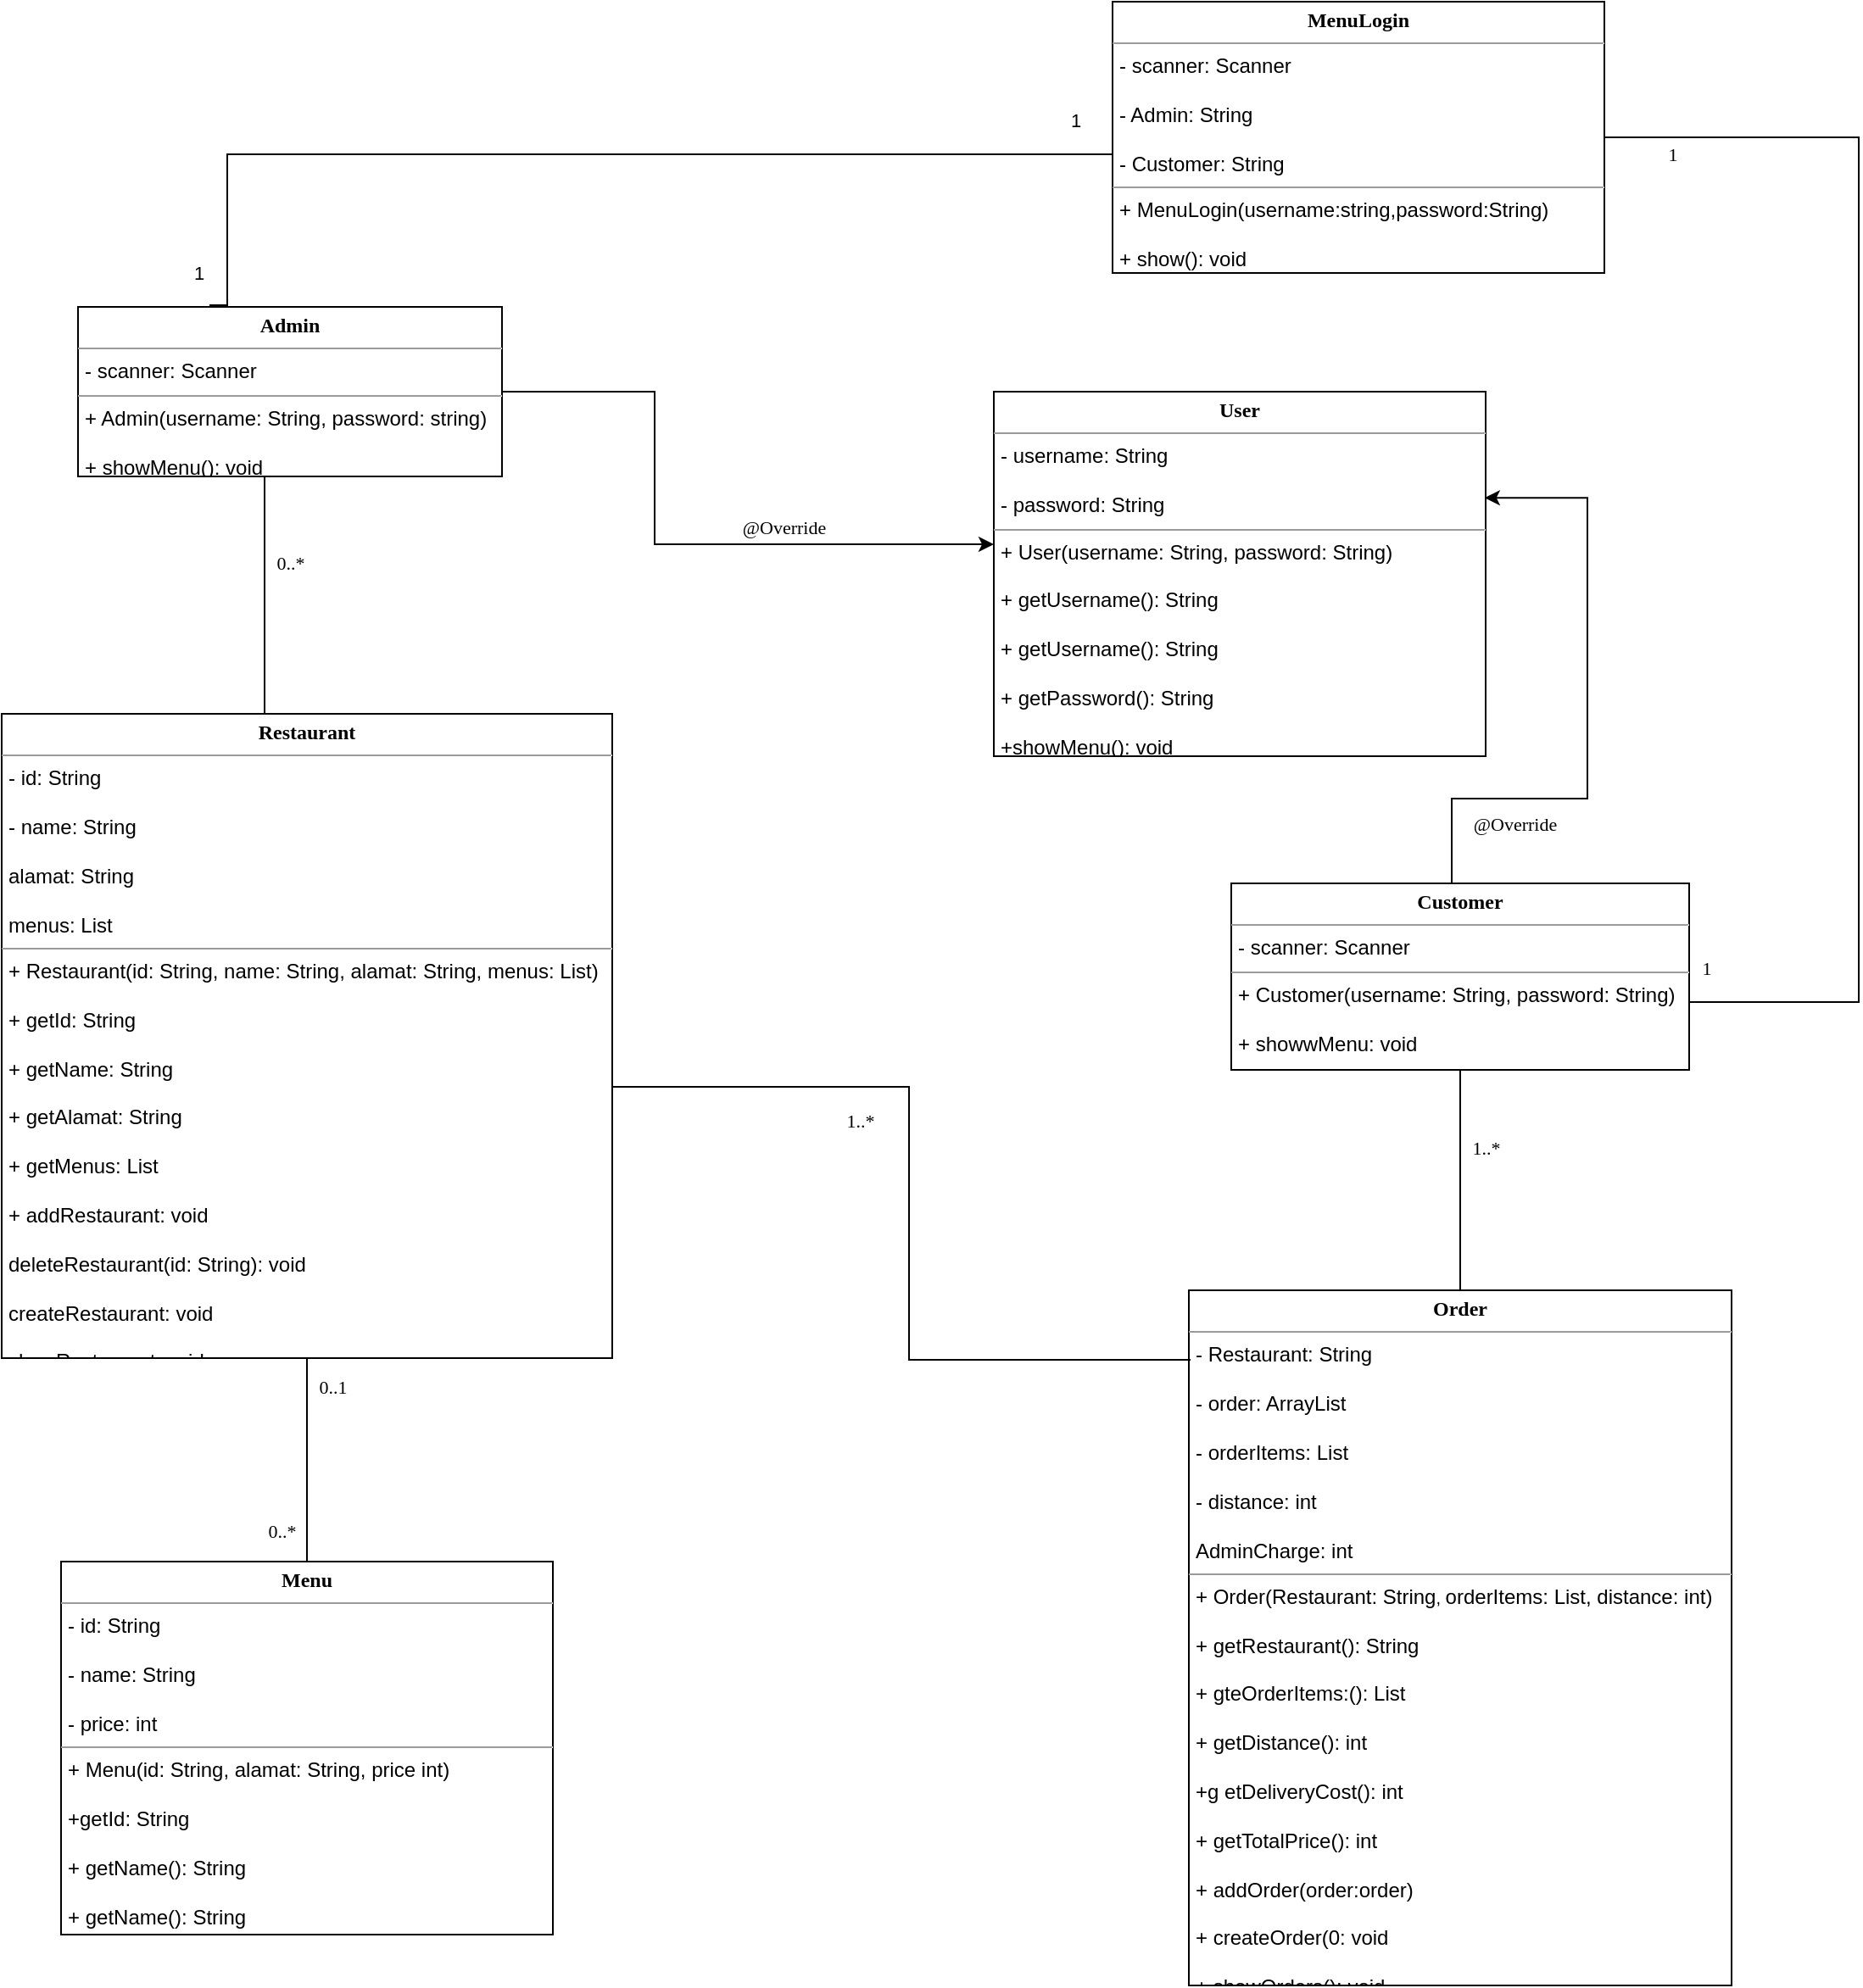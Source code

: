 <mxfile version="13.9.9" type="device"><diagram id="aA2SKbdTmNOLa7xln6aG" name="Page-1"><mxGraphModel dx="2557" dy="2073" grid="1" gridSize="10" guides="1" tooltips="1" connect="1" arrows="1" fold="1" page="1" pageScale="1" pageWidth="850" pageHeight="1100" math="0" shadow="0"><root><mxCell id="0"/><mxCell id="1" parent="0"/><mxCell id="9breC91t1uTX0Ehm8HmZ-16" style="edgeStyle=orthogonalEdgeStyle;rounded=0;orthogonalLoop=1;jettySize=auto;html=1;entryX=0.31;entryY=-0.01;entryDx=0;entryDy=0;entryPerimeter=0;endArrow=none;endFill=0;" edge="1" parent="1" source="9breC91t1uTX0Ehm8HmZ-1" target="9breC91t1uTX0Ehm8HmZ-10"><mxGeometry relative="1" as="geometry"><Array as="points"><mxPoint x="-302" y="10"/><mxPoint x="-302" y="99"/></Array></mxGeometry></mxCell><mxCell id="9breC91t1uTX0Ehm8HmZ-25" value="1" style="edgeLabel;html=1;align=center;verticalAlign=middle;resizable=0;points=[];" vertex="1" connectable="0" parent="9breC91t1uTX0Ehm8HmZ-16"><mxGeometry x="-0.882" y="-3" relative="1" as="geometry"><mxPoint x="14.14" y="-17.03" as="offset"/></mxGeometry></mxCell><mxCell id="9breC91t1uTX0Ehm8HmZ-26" value="1" style="edgeLabel;html=1;align=center;verticalAlign=middle;resizable=0;points=[];" vertex="1" connectable="0" parent="9breC91t1uTX0Ehm8HmZ-16"><mxGeometry x="0.905" y="1" relative="1" as="geometry"><mxPoint x="-18.5" as="offset"/></mxGeometry></mxCell><mxCell id="9breC91t1uTX0Ehm8HmZ-21" style="edgeStyle=orthogonalEdgeStyle;rounded=0;orthogonalLoop=1;jettySize=auto;html=1;endArrow=none;endFill=0;entryX=1;entryY=0.5;entryDx=0;entryDy=0;" edge="1" parent="1" source="9breC91t1uTX0Ehm8HmZ-1" target="9breC91t1uTX0Ehm8HmZ-8"><mxGeometry relative="1" as="geometry"><mxPoint x="680" y="510" as="targetPoint"/><Array as="points"><mxPoint x="660"/><mxPoint x="660" y="510"/><mxPoint x="560" y="510"/></Array></mxGeometry></mxCell><mxCell id="9breC91t1uTX0Ehm8HmZ-28" value="1" style="edgeLabel;html=1;align=center;verticalAlign=middle;resizable=0;points=[];fontFamily=Times New Roman;" vertex="1" connectable="0" parent="9breC91t1uTX0Ehm8HmZ-21"><mxGeometry x="-0.883" y="1" relative="1" as="geometry"><mxPoint x="-5.52" y="11" as="offset"/></mxGeometry></mxCell><mxCell id="9breC91t1uTX0Ehm8HmZ-37" value="1" style="edgeLabel;html=1;align=center;verticalAlign=middle;resizable=0;points=[];fontFamily=Times New Roman;" vertex="1" connectable="0" parent="9breC91t1uTX0Ehm8HmZ-21"><mxGeometry x="0.895" y="3" relative="1" as="geometry"><mxPoint x="-16" y="-23" as="offset"/></mxGeometry></mxCell><mxCell id="9breC91t1uTX0Ehm8HmZ-1" value="&lt;p style=&quot;margin: 0px ; margin-top: 4px ; text-align: center&quot;&gt;&lt;font face=&quot;Times New Roman&quot;&gt;&lt;b&gt;MenuLogin&lt;/b&gt;&lt;/font&gt;&lt;/p&gt;&lt;hr size=&quot;1&quot;&gt;&lt;p style=&quot;margin: 0px ; margin-left: 4px&quot;&gt;- scanner: Scanner&lt;/p&gt;&lt;p style=&quot;margin: 0px ; margin-left: 4px&quot;&gt;&lt;br&gt;- Admin: String&lt;/p&gt;&lt;p style=&quot;margin: 0px ; margin-left: 4px&quot;&gt;&lt;br&gt;&lt;/p&gt;&lt;p style=&quot;margin: 0px ; margin-left: 4px&quot;&gt;- Customer: String&lt;/p&gt;&lt;hr size=&quot;1&quot;&gt;&lt;p style=&quot;margin: 0px ; margin-left: 4px&quot;&gt;+ MenuLogin(username:string,password:String)&lt;/p&gt;&lt;p style=&quot;margin: 0px ; margin-left: 4px&quot;&gt;&lt;br&gt;+ show(): void&lt;/p&gt;" style="verticalAlign=top;align=left;overflow=fill;fontSize=12;fontFamily=Helvetica;html=1;" vertex="1" parent="1"><mxGeometry x="220" y="-80" width="290" height="160" as="geometry"/></mxCell><mxCell id="9breC91t1uTX0Ehm8HmZ-22" style="edgeStyle=orthogonalEdgeStyle;rounded=0;orthogonalLoop=1;jettySize=auto;html=1;entryX=0.5;entryY=1;entryDx=0;entryDy=0;endArrow=none;endFill=0;" edge="1" parent="1" source="9breC91t1uTX0Ehm8HmZ-6" target="9breC91t1uTX0Ehm8HmZ-11"><mxGeometry relative="1" as="geometry"/></mxCell><mxCell id="9breC91t1uTX0Ehm8HmZ-33" value="0..1" style="edgeLabel;html=1;align=center;verticalAlign=middle;resizable=0;points=[];fontFamily=Times New Roman;" vertex="1" connectable="0" parent="9breC91t1uTX0Ehm8HmZ-22"><mxGeometry x="0.718" y="1" relative="1" as="geometry"><mxPoint x="16" as="offset"/></mxGeometry></mxCell><mxCell id="9breC91t1uTX0Ehm8HmZ-34" value="0..*" style="edgeLabel;html=1;align=center;verticalAlign=middle;resizable=0;points=[];fontFamily=Times New Roman;" vertex="1" connectable="0" parent="9breC91t1uTX0Ehm8HmZ-22"><mxGeometry x="-0.697" relative="1" as="geometry"><mxPoint x="-15" as="offset"/></mxGeometry></mxCell><mxCell id="9breC91t1uTX0Ehm8HmZ-6" value="&lt;p style=&quot;margin: 0px ; margin-top: 4px ; text-align: center&quot;&gt;&lt;font face=&quot;Times New Roman&quot;&gt;&lt;b&gt;Menu&lt;/b&gt;&lt;/font&gt;&lt;/p&gt;&lt;hr size=&quot;1&quot;&gt;&lt;p style=&quot;margin: 0px ; margin-left: 4px&quot;&gt;- id: String&lt;br&gt;&lt;/p&gt;&lt;p style=&quot;margin: 0px ; margin-left: 4px&quot;&gt;&lt;br&gt;&lt;/p&gt;&lt;p style=&quot;margin: 0px ; margin-left: 4px&quot;&gt;- name: String&lt;/p&gt;&lt;p style=&quot;margin: 0px ; margin-left: 4px&quot;&gt;&lt;br&gt;&lt;/p&gt;&lt;p style=&quot;margin: 0px ; margin-left: 4px&quot;&gt;- price: int&lt;/p&gt;&lt;hr size=&quot;1&quot;&gt;&lt;p style=&quot;margin: 0px ; margin-left: 4px&quot;&gt;+ Menu(id: String, alamat: String, price int)&lt;br&gt;&lt;/p&gt;&lt;p style=&quot;margin: 0px ; margin-left: 4px&quot;&gt;&lt;br&gt;&lt;/p&gt;&lt;p style=&quot;margin: 0px ; margin-left: 4px&quot;&gt;+getId: String&lt;/p&gt;&lt;p style=&quot;margin: 0px ; margin-left: 4px&quot;&gt;&lt;br&gt;&lt;/p&gt;&lt;p style=&quot;margin: 0px ; margin-left: 4px&quot;&gt;+ getName(): String&lt;/p&gt;&lt;p style=&quot;margin: 0px ; margin-left: 4px&quot;&gt;&lt;br&gt;&lt;/p&gt;&lt;p style=&quot;margin: 0px ; margin-left: 4px&quot;&gt;+ getName(): String&lt;/p&gt;&lt;p style=&quot;margin: 0px ; margin-left: 4px&quot;&gt;&lt;br&gt;&lt;/p&gt;&lt;p style=&quot;margin: 0px ; margin-left: 4px&quot;&gt;+ getPrice(): int&lt;/p&gt;" style="verticalAlign=top;align=left;overflow=fill;fontSize=12;fontFamily=Helvetica;html=1;" vertex="1" parent="1"><mxGeometry x="-400" y="840" width="290" height="220" as="geometry"/></mxCell><mxCell id="9breC91t1uTX0Ehm8HmZ-7" value="&lt;p style=&quot;margin: 0px ; margin-top: 4px ; text-align: center&quot;&gt;&lt;font face=&quot;Times New Roman&quot;&gt;&lt;b&gt;Order&lt;/b&gt;&lt;/font&gt;&lt;/p&gt;&lt;hr size=&quot;1&quot;&gt;&lt;p style=&quot;margin: 0px ; margin-left: 4px&quot;&gt;- Restaurant: String&lt;/p&gt;&lt;p style=&quot;margin: 0px ; margin-left: 4px&quot;&gt;&lt;br&gt;&lt;/p&gt;&lt;p style=&quot;margin: 0px ; margin-left: 4px&quot;&gt;- order: ArrayList&lt;/p&gt;&lt;p style=&quot;margin: 0px ; margin-left: 4px&quot;&gt;&lt;br&gt;&lt;/p&gt;&lt;p style=&quot;margin: 0px ; margin-left: 4px&quot;&gt;- orderItems: List&lt;/p&gt;&lt;p style=&quot;margin: 0px ; margin-left: 4px&quot;&gt;&lt;br&gt;&lt;/p&gt;&lt;p style=&quot;margin: 0px ; margin-left: 4px&quot;&gt;- distance: int&lt;/p&gt;&lt;p style=&quot;margin: 0px ; margin-left: 4px&quot;&gt;&lt;br&gt;&lt;/p&gt;&lt;p style=&quot;margin: 0px ; margin-left: 4px&quot;&gt;AdminCharge: int&lt;/p&gt;&lt;hr size=&quot;1&quot;&gt;&lt;p style=&quot;margin: 0px ; margin-left: 4px&quot;&gt;+ Order(Restaurant: String&lt;span style=&quot;font-size: 10px&quot;&gt;, &lt;/span&gt;&lt;font style=&quot;font-size: 12px&quot;&gt;orderItems: List, distance: int)&lt;/font&gt;&lt;br&gt;&lt;/p&gt;&lt;p style=&quot;margin: 0px ; margin-left: 4px&quot;&gt;&lt;span style=&quot;font-size: 10px&quot;&gt;&lt;br&gt;&lt;/span&gt;&lt;/p&gt;&lt;p style=&quot;margin: 0px ; margin-left: 4px&quot;&gt;&lt;span&gt;+ getRestaurant(): String&lt;/span&gt;&lt;/p&gt;&lt;p style=&quot;margin: 0px ; margin-left: 4px&quot;&gt;&lt;span&gt;&lt;br&gt;&lt;/span&gt;&lt;/p&gt;&lt;p style=&quot;margin: 0px ; margin-left: 4px&quot;&gt;&lt;span&gt;+ gteOrderItems:(): List&lt;/span&gt;&lt;/p&gt;&lt;p style=&quot;margin: 0px ; margin-left: 4px&quot;&gt;&lt;span&gt;&lt;br&gt;&lt;/span&gt;&lt;/p&gt;&lt;p style=&quot;margin: 0px ; margin-left: 4px&quot;&gt;+ getDistance(): int&lt;/p&gt;&lt;p style=&quot;margin: 0px ; margin-left: 4px&quot;&gt;&lt;br&gt;&lt;/p&gt;&lt;p style=&quot;margin: 0px ; margin-left: 4px&quot;&gt;+g etDeliveryCost(): int&lt;/p&gt;&lt;p style=&quot;margin: 0px ; margin-left: 4px&quot;&gt;&lt;br&gt;&lt;/p&gt;&lt;p style=&quot;margin: 0px ; margin-left: 4px&quot;&gt;+ getTotalPrice(): int&lt;/p&gt;&lt;p style=&quot;margin: 0px ; margin-left: 4px&quot;&gt;&lt;br&gt;&lt;/p&gt;&lt;p style=&quot;margin: 0px ; margin-left: 4px&quot;&gt;+ addOrder(order:order)&lt;/p&gt;&lt;p style=&quot;margin: 0px ; margin-left: 4px&quot;&gt;&lt;br&gt;&lt;/p&gt;&lt;p style=&quot;margin: 0px ; margin-left: 4px&quot;&gt;+ createOrder(0: void&lt;/p&gt;&lt;p style=&quot;margin: 0px ; margin-left: 4px&quot;&gt;&lt;br&gt;&lt;/p&gt;&lt;p style=&quot;margin: 0px ; margin-left: 4px&quot;&gt;+ &lt;font style=&quot;font-size: 12px&quot;&gt;showOrders(): void&lt;/font&gt;&lt;/p&gt;&lt;p style=&quot;margin: 0px ; margin-left: 4px&quot;&gt;&lt;span style=&quot;font-size: 10px&quot;&gt;&lt;br&gt;&lt;/span&gt;&lt;/p&gt;" style="verticalAlign=top;align=left;overflow=fill;fontSize=12;fontFamily=Helvetica;html=1;" vertex="1" parent="1"><mxGeometry x="265" y="680" width="320" height="410" as="geometry"/></mxCell><mxCell id="9breC91t1uTX0Ehm8HmZ-19" style="edgeStyle=orthogonalEdgeStyle;rounded=0;orthogonalLoop=1;jettySize=auto;html=1;endArrow=classic;endFill=1;entryX=0.998;entryY=0.291;entryDx=0;entryDy=0;entryPerimeter=0;exitX=0.5;exitY=0;exitDx=0;exitDy=0;" edge="1" parent="1" source="9breC91t1uTX0Ehm8HmZ-8" target="9breC91t1uTX0Ehm8HmZ-9"><mxGeometry relative="1" as="geometry"><mxPoint x="790" y="260" as="targetPoint"/><Array as="points"><mxPoint x="420" y="440"/><mxPoint x="420" y="390"/><mxPoint x="500" y="390"/><mxPoint x="500" y="213"/></Array></mxGeometry></mxCell><mxCell id="9breC91t1uTX0Ehm8HmZ-30" value="@Override" style="edgeLabel;html=1;align=center;verticalAlign=middle;resizable=0;points=[];fontFamily=Times New Roman;" vertex="1" connectable="0" parent="9breC91t1uTX0Ehm8HmZ-19"><mxGeometry x="-0.67" relative="1" as="geometry"><mxPoint x="30" y="15" as="offset"/></mxGeometry></mxCell><mxCell id="9breC91t1uTX0Ehm8HmZ-24" style="edgeStyle=orthogonalEdgeStyle;rounded=0;orthogonalLoop=1;jettySize=auto;html=1;entryX=0.5;entryY=0;entryDx=0;entryDy=0;endArrow=none;endFill=0;" edge="1" parent="1" source="9breC91t1uTX0Ehm8HmZ-8" target="9breC91t1uTX0Ehm8HmZ-7"><mxGeometry relative="1" as="geometry"/></mxCell><mxCell id="9breC91t1uTX0Ehm8HmZ-31" value="1..*" style="edgeLabel;html=1;align=center;verticalAlign=middle;resizable=0;points=[];fontFamily=Times New Roman;" vertex="1" connectable="0" parent="9breC91t1uTX0Ehm8HmZ-24"><mxGeometry x="-0.246" relative="1" as="geometry"><mxPoint x="15" y="-3.28" as="offset"/></mxGeometry></mxCell><mxCell id="9breC91t1uTX0Ehm8HmZ-8" value="&lt;p style=&quot;margin: 0px ; margin-top: 4px ; text-align: center&quot;&gt;&lt;font face=&quot;Times New Roman&quot;&gt;&lt;b&gt;Customer&lt;/b&gt;&lt;/font&gt;&lt;/p&gt;&lt;hr size=&quot;1&quot;&gt;&lt;p style=&quot;margin: 0px ; margin-left: 4px&quot;&gt;- scanner: Scanner&lt;br&gt;&lt;/p&gt;&lt;hr size=&quot;1&quot;&gt;&lt;p style=&quot;margin: 0px ; margin-left: 4px&quot;&gt;+ Customer(username: String, password: String)&lt;/p&gt;&lt;p style=&quot;margin: 0px ; margin-left: 4px&quot;&gt;&lt;br&gt;+ showwMenu: void&amp;nbsp;&lt;/p&gt;" style="verticalAlign=top;align=left;overflow=fill;fontSize=12;fontFamily=Helvetica;html=1;" vertex="1" parent="1"><mxGeometry x="290" y="440" width="270" height="110" as="geometry"/></mxCell><mxCell id="9breC91t1uTX0Ehm8HmZ-9" value="&lt;p style=&quot;margin: 0px ; margin-top: 4px ; text-align: center&quot;&gt;&lt;font face=&quot;Times New Roman&quot;&gt;&lt;b&gt;User&lt;/b&gt;&lt;/font&gt;&lt;/p&gt;&lt;hr size=&quot;1&quot;&gt;&lt;p style=&quot;margin: 0px ; margin-left: 4px&quot;&gt;- username: String&lt;/p&gt;&lt;p style=&quot;margin: 0px ; margin-left: 4px&quot;&gt;&lt;br&gt;- password: String&lt;/p&gt;&lt;hr size=&quot;1&quot;&gt;&lt;p style=&quot;margin: 0px ; margin-left: 4px&quot;&gt;+ User(username: String, password: String)&lt;br&gt;&lt;/p&gt;&lt;p style=&quot;margin: 0px ; margin-left: 4px&quot;&gt;&lt;br&gt;&lt;/p&gt;&lt;p style=&quot;margin: 0px ; margin-left: 4px&quot;&gt;+ getUsername(): String&lt;/p&gt;&lt;p style=&quot;margin: 0px ; margin-left: 4px&quot;&gt;&lt;br&gt;&lt;/p&gt;&lt;p style=&quot;margin: 0px ; margin-left: 4px&quot;&gt;+ getUsername(): String&lt;br&gt;&lt;/p&gt;&lt;p style=&quot;margin: 0px ; margin-left: 4px&quot;&gt;&lt;br&gt;&lt;/p&gt;&lt;p style=&quot;margin: 0px ; margin-left: 4px&quot;&gt;+ getPassword(): String&lt;br&gt;&lt;/p&gt;&lt;p style=&quot;margin: 0px ; margin-left: 4px&quot;&gt;&lt;br&gt;&lt;/p&gt;&lt;p style=&quot;margin: 0px ; margin-left: 4px&quot;&gt;+showMenu(): void&lt;/p&gt;" style="verticalAlign=top;align=left;overflow=fill;fontSize=12;fontFamily=Helvetica;html=1;" vertex="1" parent="1"><mxGeometry x="150" y="150" width="290" height="215" as="geometry"/></mxCell><mxCell id="9breC91t1uTX0Ehm8HmZ-17" style="edgeStyle=orthogonalEdgeStyle;rounded=0;orthogonalLoop=1;jettySize=auto;html=1;endArrow=classic;endFill=1;exitX=1;exitY=0.5;exitDx=0;exitDy=0;" edge="1" parent="1" source="9breC91t1uTX0Ehm8HmZ-10" target="9breC91t1uTX0Ehm8HmZ-9"><mxGeometry relative="1" as="geometry"><mxPoint x="440" y="240" as="targetPoint"/><Array as="points"><mxPoint x="-50" y="150"/><mxPoint x="-50" y="240"/></Array></mxGeometry></mxCell><mxCell id="9breC91t1uTX0Ehm8HmZ-27" value="@Override" style="edgeLabel;html=1;align=center;verticalAlign=middle;resizable=0;points=[];fontFamily=Times New Roman;" vertex="1" connectable="0" parent="9breC91t1uTX0Ehm8HmZ-17"><mxGeometry x="0.249" y="2" relative="1" as="geometry"><mxPoint x="18" y="-8.03" as="offset"/></mxGeometry></mxCell><mxCell id="9breC91t1uTX0Ehm8HmZ-18" style="edgeStyle=orthogonalEdgeStyle;rounded=0;orthogonalLoop=1;jettySize=auto;html=1;endArrow=none;endFill=0;entryX=0.5;entryY=0;entryDx=0;entryDy=0;" edge="1" parent="1" source="9breC91t1uTX0Ehm8HmZ-10" target="9breC91t1uTX0Ehm8HmZ-11"><mxGeometry relative="1" as="geometry"><mxPoint x="95" y="490" as="targetPoint"/><Array as="points"><mxPoint x="-280" y="495"/></Array></mxGeometry></mxCell><mxCell id="9breC91t1uTX0Ehm8HmZ-36" value="0..*" style="edgeLabel;html=1;align=center;verticalAlign=middle;resizable=0;points=[];fontFamily=Times New Roman;" vertex="1" connectable="0" parent="9breC91t1uTX0Ehm8HmZ-18"><mxGeometry x="-0.704" y="2" relative="1" as="geometry"><mxPoint x="13" y="-20" as="offset"/></mxGeometry></mxCell><mxCell id="9breC91t1uTX0Ehm8HmZ-10" value="&lt;p style=&quot;margin: 0px ; margin-top: 4px ; text-align: center&quot;&gt;&lt;font face=&quot;Times New Roman&quot;&gt;&lt;b&gt;Admin&lt;/b&gt;&lt;/font&gt;&lt;/p&gt;&lt;hr size=&quot;1&quot;&gt;&lt;p style=&quot;margin: 0px ; margin-left: 4px&quot;&gt;- scanner: Scanner&lt;br&gt;&lt;/p&gt;&lt;hr size=&quot;1&quot;&gt;&lt;p style=&quot;margin: 0px ; margin-left: 4px&quot;&gt;+ Admin(username: String, password: string)&lt;/p&gt;&lt;p style=&quot;margin: 0px ; margin-left: 4px&quot;&gt;&lt;br&gt;+ showMenu(): void&lt;/p&gt;" style="verticalAlign=top;align=left;overflow=fill;fontSize=12;fontFamily=Helvetica;html=1;" vertex="1" parent="1"><mxGeometry x="-390" y="100" width="250" height="100" as="geometry"/></mxCell><mxCell id="9breC91t1uTX0Ehm8HmZ-23" style="edgeStyle=orthogonalEdgeStyle;rounded=0;orthogonalLoop=1;jettySize=auto;html=1;endArrow=none;endFill=0;" edge="1" parent="1" source="9breC91t1uTX0Ehm8HmZ-11"><mxGeometry relative="1" as="geometry"><mxPoint x="266" y="721" as="targetPoint"/><Array as="points"><mxPoint x="100" y="560"/><mxPoint x="100" y="721"/></Array></mxGeometry></mxCell><mxCell id="9breC91t1uTX0Ehm8HmZ-32" value="1..*" style="edgeLabel;html=1;align=center;verticalAlign=middle;resizable=0;points=[];fontFamily=Times New Roman;" vertex="1" connectable="0" parent="9breC91t1uTX0Ehm8HmZ-23"><mxGeometry x="-0.584" y="2" relative="1" as="geometry"><mxPoint x="41" y="22" as="offset"/></mxGeometry></mxCell><mxCell id="9breC91t1uTX0Ehm8HmZ-11" value="&lt;p style=&quot;margin: 0px ; margin-top: 4px ; text-align: center&quot;&gt;&lt;font face=&quot;Times New Roman&quot;&gt;&lt;b&gt;Restaurant&lt;/b&gt;&lt;/font&gt;&lt;/p&gt;&lt;hr size=&quot;1&quot;&gt;&lt;p style=&quot;margin: 0px ; margin-left: 4px&quot;&gt;- id: String&lt;br&gt;&lt;/p&gt;&lt;p style=&quot;margin: 0px ; margin-left: 4px&quot;&gt;&lt;br&gt;&lt;/p&gt;&lt;p style=&quot;margin: 0px ; margin-left: 4px&quot;&gt;- name: String&lt;/p&gt;&lt;p style=&quot;margin: 0px ; margin-left: 4px&quot;&gt;&lt;br&gt;&lt;/p&gt;&lt;p style=&quot;margin: 0px ; margin-left: 4px&quot;&gt;alamat: String&lt;/p&gt;&lt;p style=&quot;margin: 0px ; margin-left: 4px&quot;&gt;&lt;br&gt;&lt;/p&gt;&lt;p style=&quot;margin: 0px ; margin-left: 4px&quot;&gt;menus: List&lt;/p&gt;&lt;hr size=&quot;1&quot;&gt;&lt;p style=&quot;margin: 0px 0px 0px 4px&quot;&gt;+ Restaurant(id: String, name: String, alamat: String, menus: List)&lt;br&gt;&lt;/p&gt;&lt;p style=&quot;margin: 0px 0px 0px 4px&quot;&gt;&lt;br&gt;&lt;/p&gt;&lt;p style=&quot;margin: 0px 0px 0px 4px&quot;&gt;+ getId: String&lt;/p&gt;&lt;p style=&quot;margin: 0px 0px 0px 4px&quot;&gt;&lt;br&gt;&lt;/p&gt;&lt;p style=&quot;margin: 0px 0px 0px 4px&quot;&gt;+ getName: String&lt;/p&gt;&lt;p style=&quot;margin: 0px 0px 0px 4px&quot;&gt;&lt;br&gt;&lt;/p&gt;&lt;p style=&quot;margin: 0px 0px 0px 4px&quot;&gt;+ getAlamat: String&lt;/p&gt;&lt;p style=&quot;margin: 0px 0px 0px 4px&quot;&gt;&lt;br&gt;&lt;/p&gt;&lt;p style=&quot;margin: 0px 0px 0px 4px&quot;&gt;+ getMenus: List&lt;/p&gt;&lt;p style=&quot;margin: 0px 0px 0px 4px&quot;&gt;&lt;br&gt;&lt;/p&gt;&lt;p style=&quot;margin: 0px 0px 0px 4px&quot;&gt;+ addRestaurant: void&lt;/p&gt;&lt;p style=&quot;margin: 0px 0px 0px 4px&quot;&gt;&lt;br&gt;&lt;/p&gt;&lt;p style=&quot;margin: 0px 0px 0px 4px&quot;&gt;deleteRestaurant(id: String): void&lt;/p&gt;&lt;p style=&quot;margin: 0px 0px 0px 4px&quot;&gt;&lt;br&gt;&lt;/p&gt;&lt;p style=&quot;margin: 0px 0px 0px 4px&quot;&gt;createRestaurant: void&lt;/p&gt;&lt;p style=&quot;margin: 0px 0px 0px 4px&quot;&gt;&lt;br&gt;&lt;/p&gt;&lt;p style=&quot;margin: 0px 0px 0px 4px&quot;&gt;showRestaurant: void&lt;/p&gt;" style="verticalAlign=top;align=left;overflow=fill;fontSize=12;fontFamily=Helvetica;html=1;" vertex="1" parent="1"><mxGeometry x="-435" y="340" width="360" height="380" as="geometry"/></mxCell></root></mxGraphModel></diagram></mxfile>